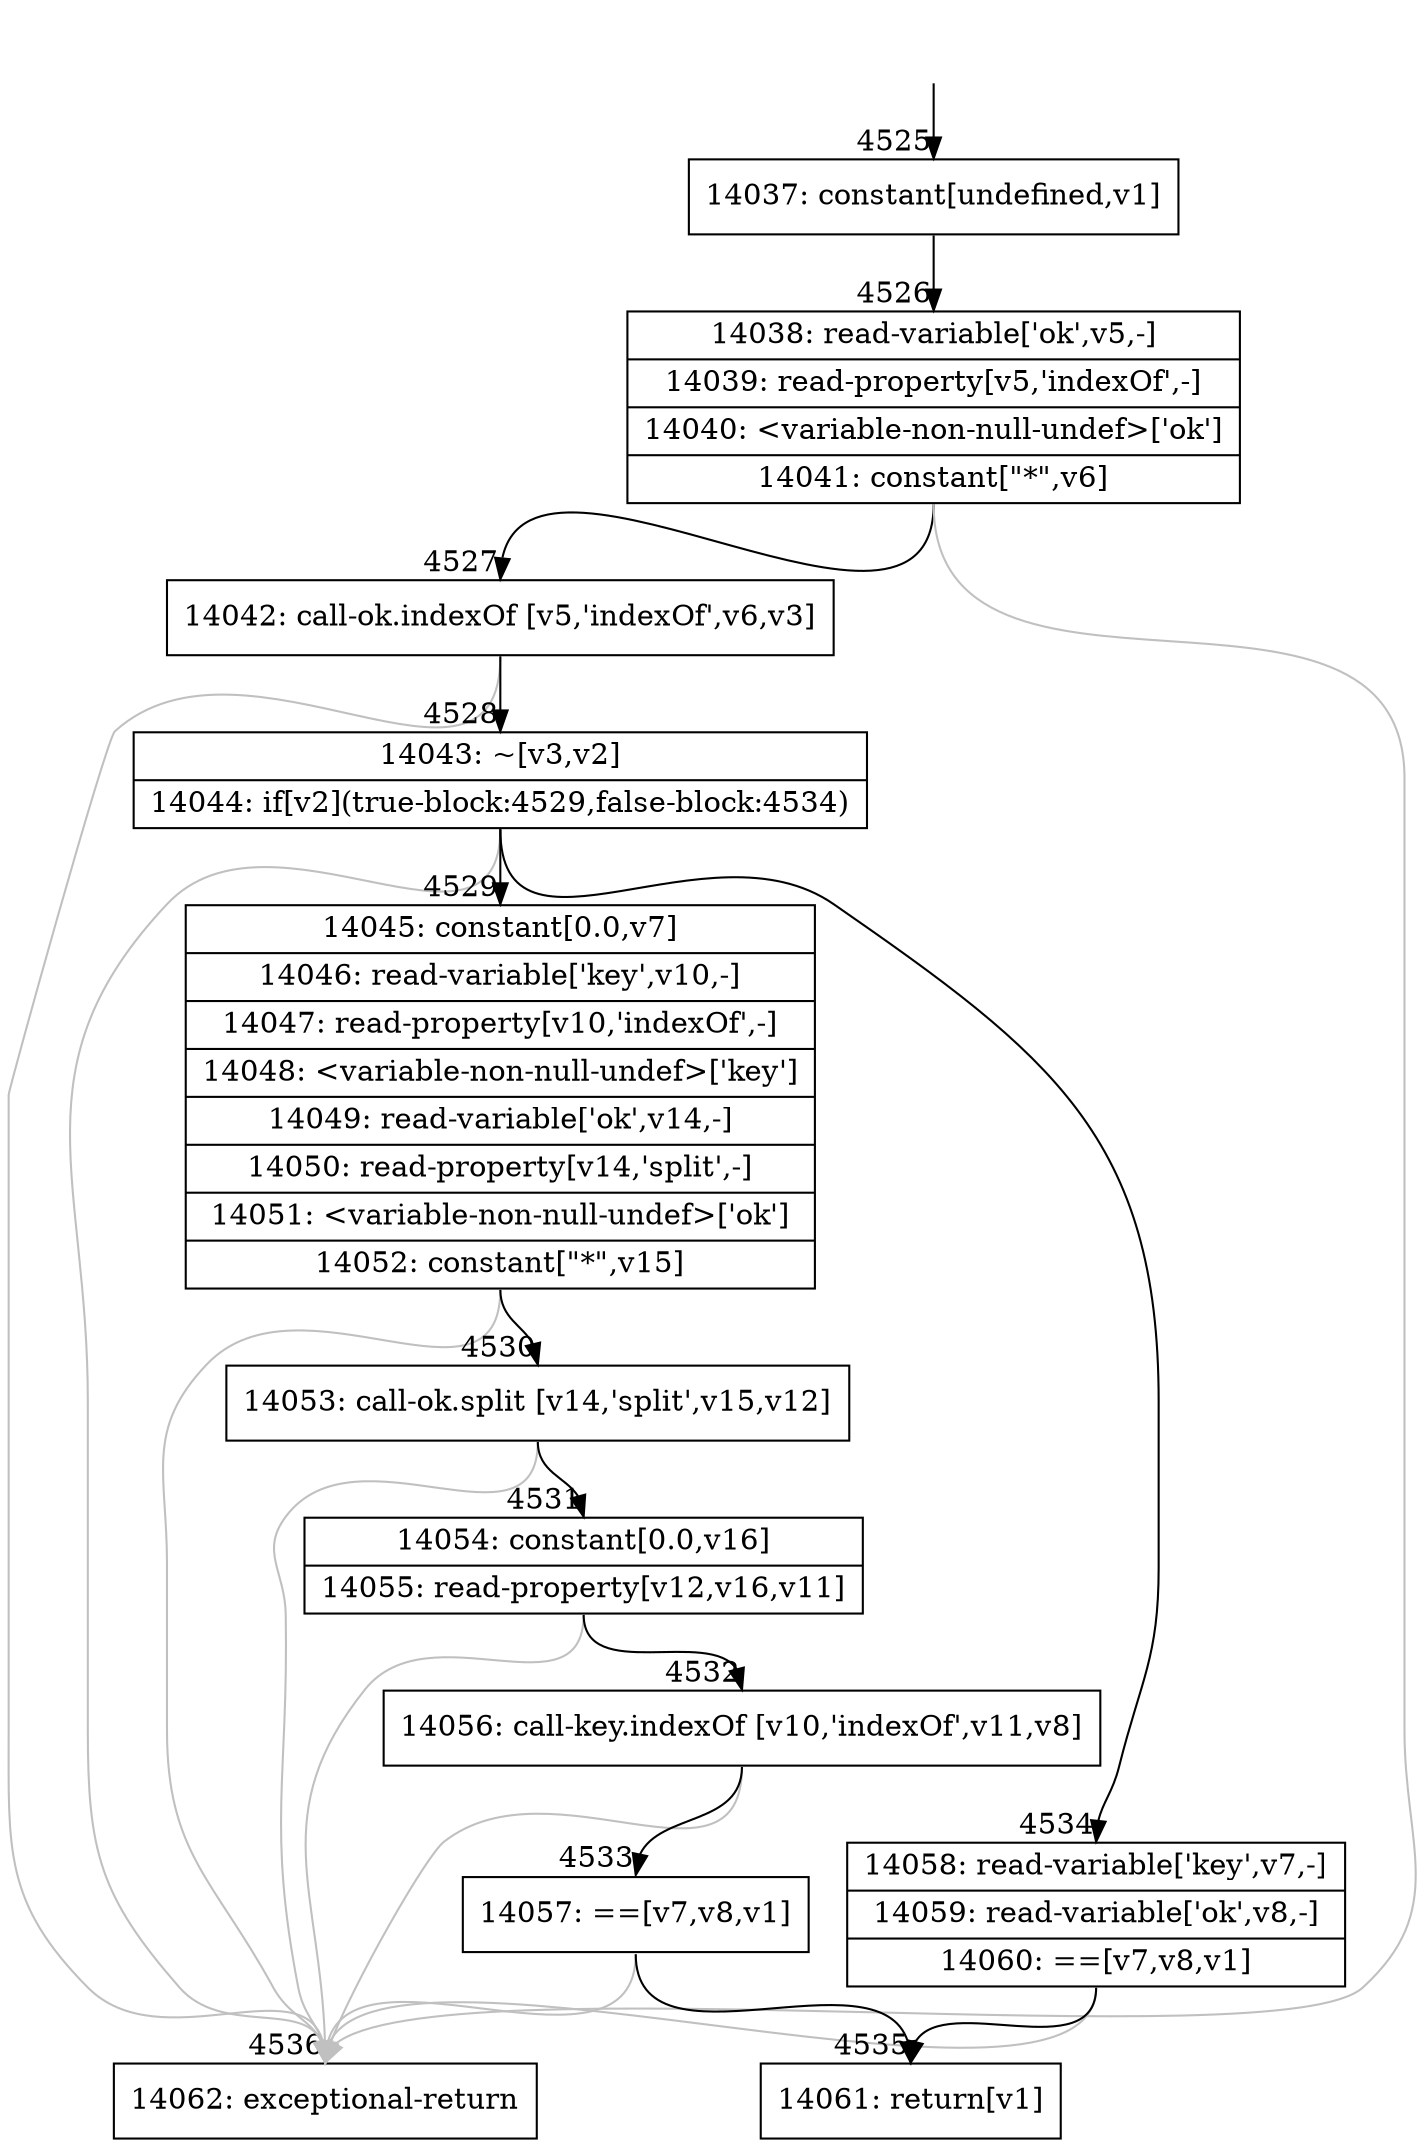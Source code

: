 digraph {
rankdir="TD"
BB_entry408[shape=none,label=""];
BB_entry408 -> BB4525 [tailport=s, headport=n, headlabel="    4525"]
BB4525 [shape=record label="{14037: constant[undefined,v1]}" ] 
BB4525 -> BB4526 [tailport=s, headport=n, headlabel="      4526"]
BB4526 [shape=record label="{14038: read-variable['ok',v5,-]|14039: read-property[v5,'indexOf',-]|14040: \<variable-non-null-undef\>['ok']|14041: constant[\"*\",v6]}" ] 
BB4526 -> BB4527 [tailport=s, headport=n, headlabel="      4527"]
BB4526 -> BB4536 [tailport=s, headport=n, color=gray, headlabel="      4536"]
BB4527 [shape=record label="{14042: call-ok.indexOf [v5,'indexOf',v6,v3]}" ] 
BB4527 -> BB4528 [tailport=s, headport=n, headlabel="      4528"]
BB4527 -> BB4536 [tailport=s, headport=n, color=gray]
BB4528 [shape=record label="{14043: ~[v3,v2]|14044: if[v2](true-block:4529,false-block:4534)}" ] 
BB4528 -> BB4529 [tailport=s, headport=n, headlabel="      4529"]
BB4528 -> BB4534 [tailport=s, headport=n, headlabel="      4534"]
BB4528 -> BB4536 [tailport=s, headport=n, color=gray]
BB4529 [shape=record label="{14045: constant[0.0,v7]|14046: read-variable['key',v10,-]|14047: read-property[v10,'indexOf',-]|14048: \<variable-non-null-undef\>['key']|14049: read-variable['ok',v14,-]|14050: read-property[v14,'split',-]|14051: \<variable-non-null-undef\>['ok']|14052: constant[\"*\",v15]}" ] 
BB4529 -> BB4530 [tailport=s, headport=n, headlabel="      4530"]
BB4529 -> BB4536 [tailport=s, headport=n, color=gray]
BB4530 [shape=record label="{14053: call-ok.split [v14,'split',v15,v12]}" ] 
BB4530 -> BB4531 [tailport=s, headport=n, headlabel="      4531"]
BB4530 -> BB4536 [tailport=s, headport=n, color=gray]
BB4531 [shape=record label="{14054: constant[0.0,v16]|14055: read-property[v12,v16,v11]}" ] 
BB4531 -> BB4532 [tailport=s, headport=n, headlabel="      4532"]
BB4531 -> BB4536 [tailport=s, headport=n, color=gray]
BB4532 [shape=record label="{14056: call-key.indexOf [v10,'indexOf',v11,v8]}" ] 
BB4532 -> BB4533 [tailport=s, headport=n, headlabel="      4533"]
BB4532 -> BB4536 [tailport=s, headport=n, color=gray]
BB4533 [shape=record label="{14057: ==[v7,v8,v1]}" ] 
BB4533 -> BB4535 [tailport=s, headport=n, headlabel="      4535"]
BB4533 -> BB4536 [tailport=s, headport=n, color=gray]
BB4534 [shape=record label="{14058: read-variable['key',v7,-]|14059: read-variable['ok',v8,-]|14060: ==[v7,v8,v1]}" ] 
BB4534 -> BB4535 [tailport=s, headport=n]
BB4534 -> BB4536 [tailport=s, headport=n, color=gray]
BB4535 [shape=record label="{14061: return[v1]}" ] 
BB4536 [shape=record label="{14062: exceptional-return}" ] 
//#$~ 5271
}
